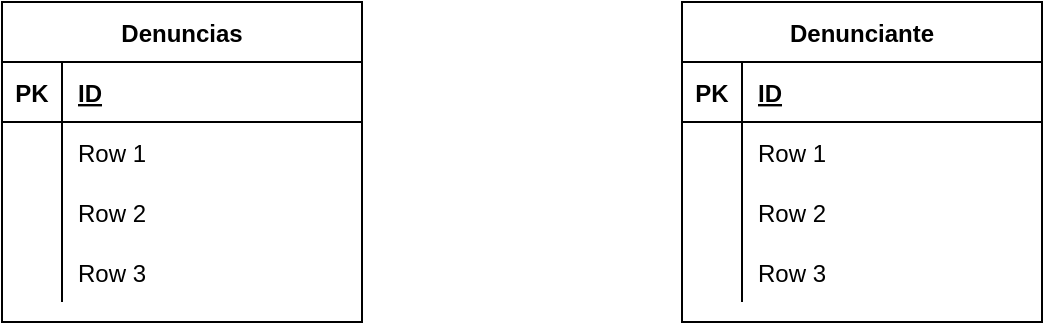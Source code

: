 <mxfile version="16.1.2" type="github">
  <diagram id="TsXn9Hv0aFUgr4kS93P1" name="Page-1">
    <mxGraphModel dx="1102" dy="621" grid="1" gridSize="10" guides="1" tooltips="1" connect="1" arrows="1" fold="1" page="1" pageScale="1" pageWidth="827" pageHeight="1169" math="0" shadow="0">
      <root>
        <mxCell id="0" />
        <mxCell id="1" parent="0" />
        <mxCell id="bE8FS_wa4v2eoMuHzQhY-1" value="Denuncias" style="shape=table;startSize=30;container=1;collapsible=1;childLayout=tableLayout;fixedRows=1;rowLines=0;fontStyle=1;align=center;resizeLast=1;" vertex="1" parent="1">
          <mxGeometry x="130" y="80" width="180" height="160" as="geometry" />
        </mxCell>
        <mxCell id="bE8FS_wa4v2eoMuHzQhY-2" value="" style="shape=partialRectangle;collapsible=0;dropTarget=0;pointerEvents=0;fillColor=none;top=0;left=0;bottom=1;right=0;points=[[0,0.5],[1,0.5]];portConstraint=eastwest;" vertex="1" parent="bE8FS_wa4v2eoMuHzQhY-1">
          <mxGeometry y="30" width="180" height="30" as="geometry" />
        </mxCell>
        <mxCell id="bE8FS_wa4v2eoMuHzQhY-3" value="PK" style="shape=partialRectangle;connectable=0;fillColor=none;top=0;left=0;bottom=0;right=0;fontStyle=1;overflow=hidden;" vertex="1" parent="bE8FS_wa4v2eoMuHzQhY-2">
          <mxGeometry width="30" height="30" as="geometry">
            <mxRectangle width="30" height="30" as="alternateBounds" />
          </mxGeometry>
        </mxCell>
        <mxCell id="bE8FS_wa4v2eoMuHzQhY-4" value="ID" style="shape=partialRectangle;connectable=0;fillColor=none;top=0;left=0;bottom=0;right=0;align=left;spacingLeft=6;fontStyle=5;overflow=hidden;" vertex="1" parent="bE8FS_wa4v2eoMuHzQhY-2">
          <mxGeometry x="30" width="150" height="30" as="geometry">
            <mxRectangle width="150" height="30" as="alternateBounds" />
          </mxGeometry>
        </mxCell>
        <mxCell id="bE8FS_wa4v2eoMuHzQhY-5" value="" style="shape=partialRectangle;collapsible=0;dropTarget=0;pointerEvents=0;fillColor=none;top=0;left=0;bottom=0;right=0;points=[[0,0.5],[1,0.5]];portConstraint=eastwest;" vertex="1" parent="bE8FS_wa4v2eoMuHzQhY-1">
          <mxGeometry y="60" width="180" height="30" as="geometry" />
        </mxCell>
        <mxCell id="bE8FS_wa4v2eoMuHzQhY-6" value="" style="shape=partialRectangle;connectable=0;fillColor=none;top=0;left=0;bottom=0;right=0;editable=1;overflow=hidden;" vertex="1" parent="bE8FS_wa4v2eoMuHzQhY-5">
          <mxGeometry width="30" height="30" as="geometry">
            <mxRectangle width="30" height="30" as="alternateBounds" />
          </mxGeometry>
        </mxCell>
        <mxCell id="bE8FS_wa4v2eoMuHzQhY-7" value="Row 1" style="shape=partialRectangle;connectable=0;fillColor=none;top=0;left=0;bottom=0;right=0;align=left;spacingLeft=6;overflow=hidden;" vertex="1" parent="bE8FS_wa4v2eoMuHzQhY-5">
          <mxGeometry x="30" width="150" height="30" as="geometry">
            <mxRectangle width="150" height="30" as="alternateBounds" />
          </mxGeometry>
        </mxCell>
        <mxCell id="bE8FS_wa4v2eoMuHzQhY-8" value="" style="shape=partialRectangle;collapsible=0;dropTarget=0;pointerEvents=0;fillColor=none;top=0;left=0;bottom=0;right=0;points=[[0,0.5],[1,0.5]];portConstraint=eastwest;" vertex="1" parent="bE8FS_wa4v2eoMuHzQhY-1">
          <mxGeometry y="90" width="180" height="30" as="geometry" />
        </mxCell>
        <mxCell id="bE8FS_wa4v2eoMuHzQhY-9" value="" style="shape=partialRectangle;connectable=0;fillColor=none;top=0;left=0;bottom=0;right=0;editable=1;overflow=hidden;" vertex="1" parent="bE8FS_wa4v2eoMuHzQhY-8">
          <mxGeometry width="30" height="30" as="geometry">
            <mxRectangle width="30" height="30" as="alternateBounds" />
          </mxGeometry>
        </mxCell>
        <mxCell id="bE8FS_wa4v2eoMuHzQhY-10" value="Row 2" style="shape=partialRectangle;connectable=0;fillColor=none;top=0;left=0;bottom=0;right=0;align=left;spacingLeft=6;overflow=hidden;" vertex="1" parent="bE8FS_wa4v2eoMuHzQhY-8">
          <mxGeometry x="30" width="150" height="30" as="geometry">
            <mxRectangle width="150" height="30" as="alternateBounds" />
          </mxGeometry>
        </mxCell>
        <mxCell id="bE8FS_wa4v2eoMuHzQhY-11" value="" style="shape=partialRectangle;collapsible=0;dropTarget=0;pointerEvents=0;fillColor=none;top=0;left=0;bottom=0;right=0;points=[[0,0.5],[1,0.5]];portConstraint=eastwest;" vertex="1" parent="bE8FS_wa4v2eoMuHzQhY-1">
          <mxGeometry y="120" width="180" height="30" as="geometry" />
        </mxCell>
        <mxCell id="bE8FS_wa4v2eoMuHzQhY-12" value="" style="shape=partialRectangle;connectable=0;fillColor=none;top=0;left=0;bottom=0;right=0;editable=1;overflow=hidden;" vertex="1" parent="bE8FS_wa4v2eoMuHzQhY-11">
          <mxGeometry width="30" height="30" as="geometry">
            <mxRectangle width="30" height="30" as="alternateBounds" />
          </mxGeometry>
        </mxCell>
        <mxCell id="bE8FS_wa4v2eoMuHzQhY-13" value="Row 3" style="shape=partialRectangle;connectable=0;fillColor=none;top=0;left=0;bottom=0;right=0;align=left;spacingLeft=6;overflow=hidden;" vertex="1" parent="bE8FS_wa4v2eoMuHzQhY-11">
          <mxGeometry x="30" width="150" height="30" as="geometry">
            <mxRectangle width="150" height="30" as="alternateBounds" />
          </mxGeometry>
        </mxCell>
        <mxCell id="bE8FS_wa4v2eoMuHzQhY-14" value="Denunciante" style="shape=table;startSize=30;container=1;collapsible=1;childLayout=tableLayout;fixedRows=1;rowLines=0;fontStyle=1;align=center;resizeLast=1;" vertex="1" parent="1">
          <mxGeometry x="470" y="80" width="180" height="160" as="geometry" />
        </mxCell>
        <mxCell id="bE8FS_wa4v2eoMuHzQhY-15" value="" style="shape=partialRectangle;collapsible=0;dropTarget=0;pointerEvents=0;fillColor=none;top=0;left=0;bottom=1;right=0;points=[[0,0.5],[1,0.5]];portConstraint=eastwest;" vertex="1" parent="bE8FS_wa4v2eoMuHzQhY-14">
          <mxGeometry y="30" width="180" height="30" as="geometry" />
        </mxCell>
        <mxCell id="bE8FS_wa4v2eoMuHzQhY-16" value="PK" style="shape=partialRectangle;connectable=0;fillColor=none;top=0;left=0;bottom=0;right=0;fontStyle=1;overflow=hidden;" vertex="1" parent="bE8FS_wa4v2eoMuHzQhY-15">
          <mxGeometry width="30" height="30" as="geometry">
            <mxRectangle width="30" height="30" as="alternateBounds" />
          </mxGeometry>
        </mxCell>
        <mxCell id="bE8FS_wa4v2eoMuHzQhY-17" value="ID" style="shape=partialRectangle;connectable=0;fillColor=none;top=0;left=0;bottom=0;right=0;align=left;spacingLeft=6;fontStyle=5;overflow=hidden;" vertex="1" parent="bE8FS_wa4v2eoMuHzQhY-15">
          <mxGeometry x="30" width="150" height="30" as="geometry">
            <mxRectangle width="150" height="30" as="alternateBounds" />
          </mxGeometry>
        </mxCell>
        <mxCell id="bE8FS_wa4v2eoMuHzQhY-18" value="" style="shape=partialRectangle;collapsible=0;dropTarget=0;pointerEvents=0;fillColor=none;top=0;left=0;bottom=0;right=0;points=[[0,0.5],[1,0.5]];portConstraint=eastwest;" vertex="1" parent="bE8FS_wa4v2eoMuHzQhY-14">
          <mxGeometry y="60" width="180" height="30" as="geometry" />
        </mxCell>
        <mxCell id="bE8FS_wa4v2eoMuHzQhY-19" value="" style="shape=partialRectangle;connectable=0;fillColor=none;top=0;left=0;bottom=0;right=0;editable=1;overflow=hidden;" vertex="1" parent="bE8FS_wa4v2eoMuHzQhY-18">
          <mxGeometry width="30" height="30" as="geometry">
            <mxRectangle width="30" height="30" as="alternateBounds" />
          </mxGeometry>
        </mxCell>
        <mxCell id="bE8FS_wa4v2eoMuHzQhY-20" value="Row 1" style="shape=partialRectangle;connectable=0;fillColor=none;top=0;left=0;bottom=0;right=0;align=left;spacingLeft=6;overflow=hidden;" vertex="1" parent="bE8FS_wa4v2eoMuHzQhY-18">
          <mxGeometry x="30" width="150" height="30" as="geometry">
            <mxRectangle width="150" height="30" as="alternateBounds" />
          </mxGeometry>
        </mxCell>
        <mxCell id="bE8FS_wa4v2eoMuHzQhY-21" value="" style="shape=partialRectangle;collapsible=0;dropTarget=0;pointerEvents=0;fillColor=none;top=0;left=0;bottom=0;right=0;points=[[0,0.5],[1,0.5]];portConstraint=eastwest;" vertex="1" parent="bE8FS_wa4v2eoMuHzQhY-14">
          <mxGeometry y="90" width="180" height="30" as="geometry" />
        </mxCell>
        <mxCell id="bE8FS_wa4v2eoMuHzQhY-22" value="" style="shape=partialRectangle;connectable=0;fillColor=none;top=0;left=0;bottom=0;right=0;editable=1;overflow=hidden;" vertex="1" parent="bE8FS_wa4v2eoMuHzQhY-21">
          <mxGeometry width="30" height="30" as="geometry">
            <mxRectangle width="30" height="30" as="alternateBounds" />
          </mxGeometry>
        </mxCell>
        <mxCell id="bE8FS_wa4v2eoMuHzQhY-23" value="Row 2" style="shape=partialRectangle;connectable=0;fillColor=none;top=0;left=0;bottom=0;right=0;align=left;spacingLeft=6;overflow=hidden;" vertex="1" parent="bE8FS_wa4v2eoMuHzQhY-21">
          <mxGeometry x="30" width="150" height="30" as="geometry">
            <mxRectangle width="150" height="30" as="alternateBounds" />
          </mxGeometry>
        </mxCell>
        <mxCell id="bE8FS_wa4v2eoMuHzQhY-24" value="" style="shape=partialRectangle;collapsible=0;dropTarget=0;pointerEvents=0;fillColor=none;top=0;left=0;bottom=0;right=0;points=[[0,0.5],[1,0.5]];portConstraint=eastwest;" vertex="1" parent="bE8FS_wa4v2eoMuHzQhY-14">
          <mxGeometry y="120" width="180" height="30" as="geometry" />
        </mxCell>
        <mxCell id="bE8FS_wa4v2eoMuHzQhY-25" value="" style="shape=partialRectangle;connectable=0;fillColor=none;top=0;left=0;bottom=0;right=0;editable=1;overflow=hidden;" vertex="1" parent="bE8FS_wa4v2eoMuHzQhY-24">
          <mxGeometry width="30" height="30" as="geometry">
            <mxRectangle width="30" height="30" as="alternateBounds" />
          </mxGeometry>
        </mxCell>
        <mxCell id="bE8FS_wa4v2eoMuHzQhY-26" value="Row 3" style="shape=partialRectangle;connectable=0;fillColor=none;top=0;left=0;bottom=0;right=0;align=left;spacingLeft=6;overflow=hidden;" vertex="1" parent="bE8FS_wa4v2eoMuHzQhY-24">
          <mxGeometry x="30" width="150" height="30" as="geometry">
            <mxRectangle width="150" height="30" as="alternateBounds" />
          </mxGeometry>
        </mxCell>
      </root>
    </mxGraphModel>
  </diagram>
</mxfile>
